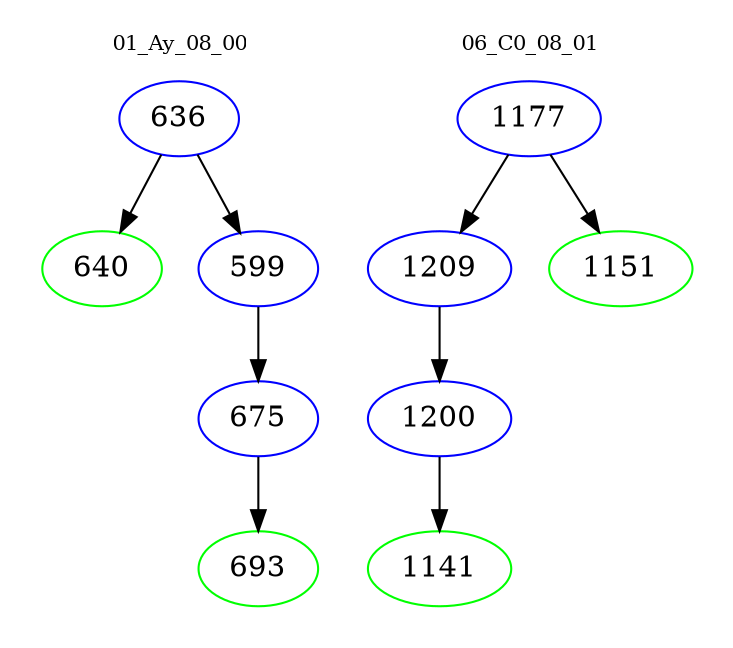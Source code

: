 digraph{
subgraph cluster_0 {
color = white
label = "01_Ay_08_00";
fontsize=10;
T0_636 [label="636", color="blue"]
T0_636 -> T0_640 [color="black"]
T0_640 [label="640", color="green"]
T0_636 -> T0_599 [color="black"]
T0_599 [label="599", color="blue"]
T0_599 -> T0_675 [color="black"]
T0_675 [label="675", color="blue"]
T0_675 -> T0_693 [color="black"]
T0_693 [label="693", color="green"]
}
subgraph cluster_1 {
color = white
label = "06_C0_08_01";
fontsize=10;
T1_1177 [label="1177", color="blue"]
T1_1177 -> T1_1209 [color="black"]
T1_1209 [label="1209", color="blue"]
T1_1209 -> T1_1200 [color="black"]
T1_1200 [label="1200", color="blue"]
T1_1200 -> T1_1141 [color="black"]
T1_1141 [label="1141", color="green"]
T1_1177 -> T1_1151 [color="black"]
T1_1151 [label="1151", color="green"]
}
}

